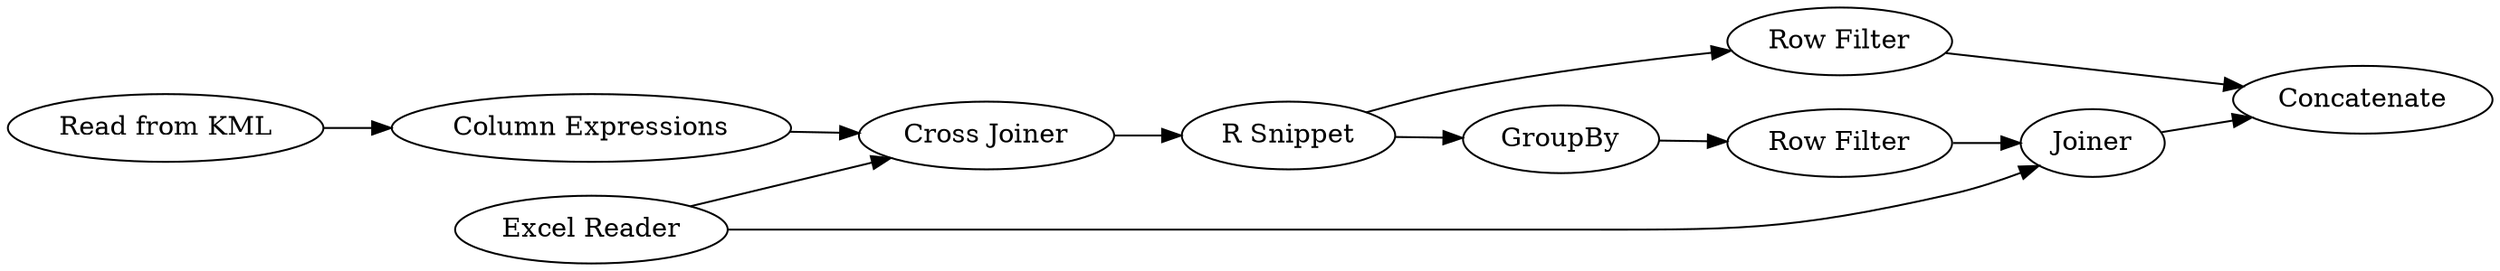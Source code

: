 digraph {
	3 [label="Excel Reader"]
	4 [label="Read from KML"]
	5 [label="Column Expressions"]
	6 [label="Cross Joiner"]
	336 [label="R Snippet"]
	340 [label=GroupBy]
	341 [label=Joiner]
	342 [label="Row Filter"]
	343 [label="Row Filter"]
	344 [label=Concatenate]
	3 -> 6
	3 -> 341
	4 -> 5
	5 -> 6
	6 -> 336
	336 -> 340
	336 -> 343
	340 -> 342
	341 -> 344
	342 -> 341
	343 -> 344
	rankdir=LR
}

